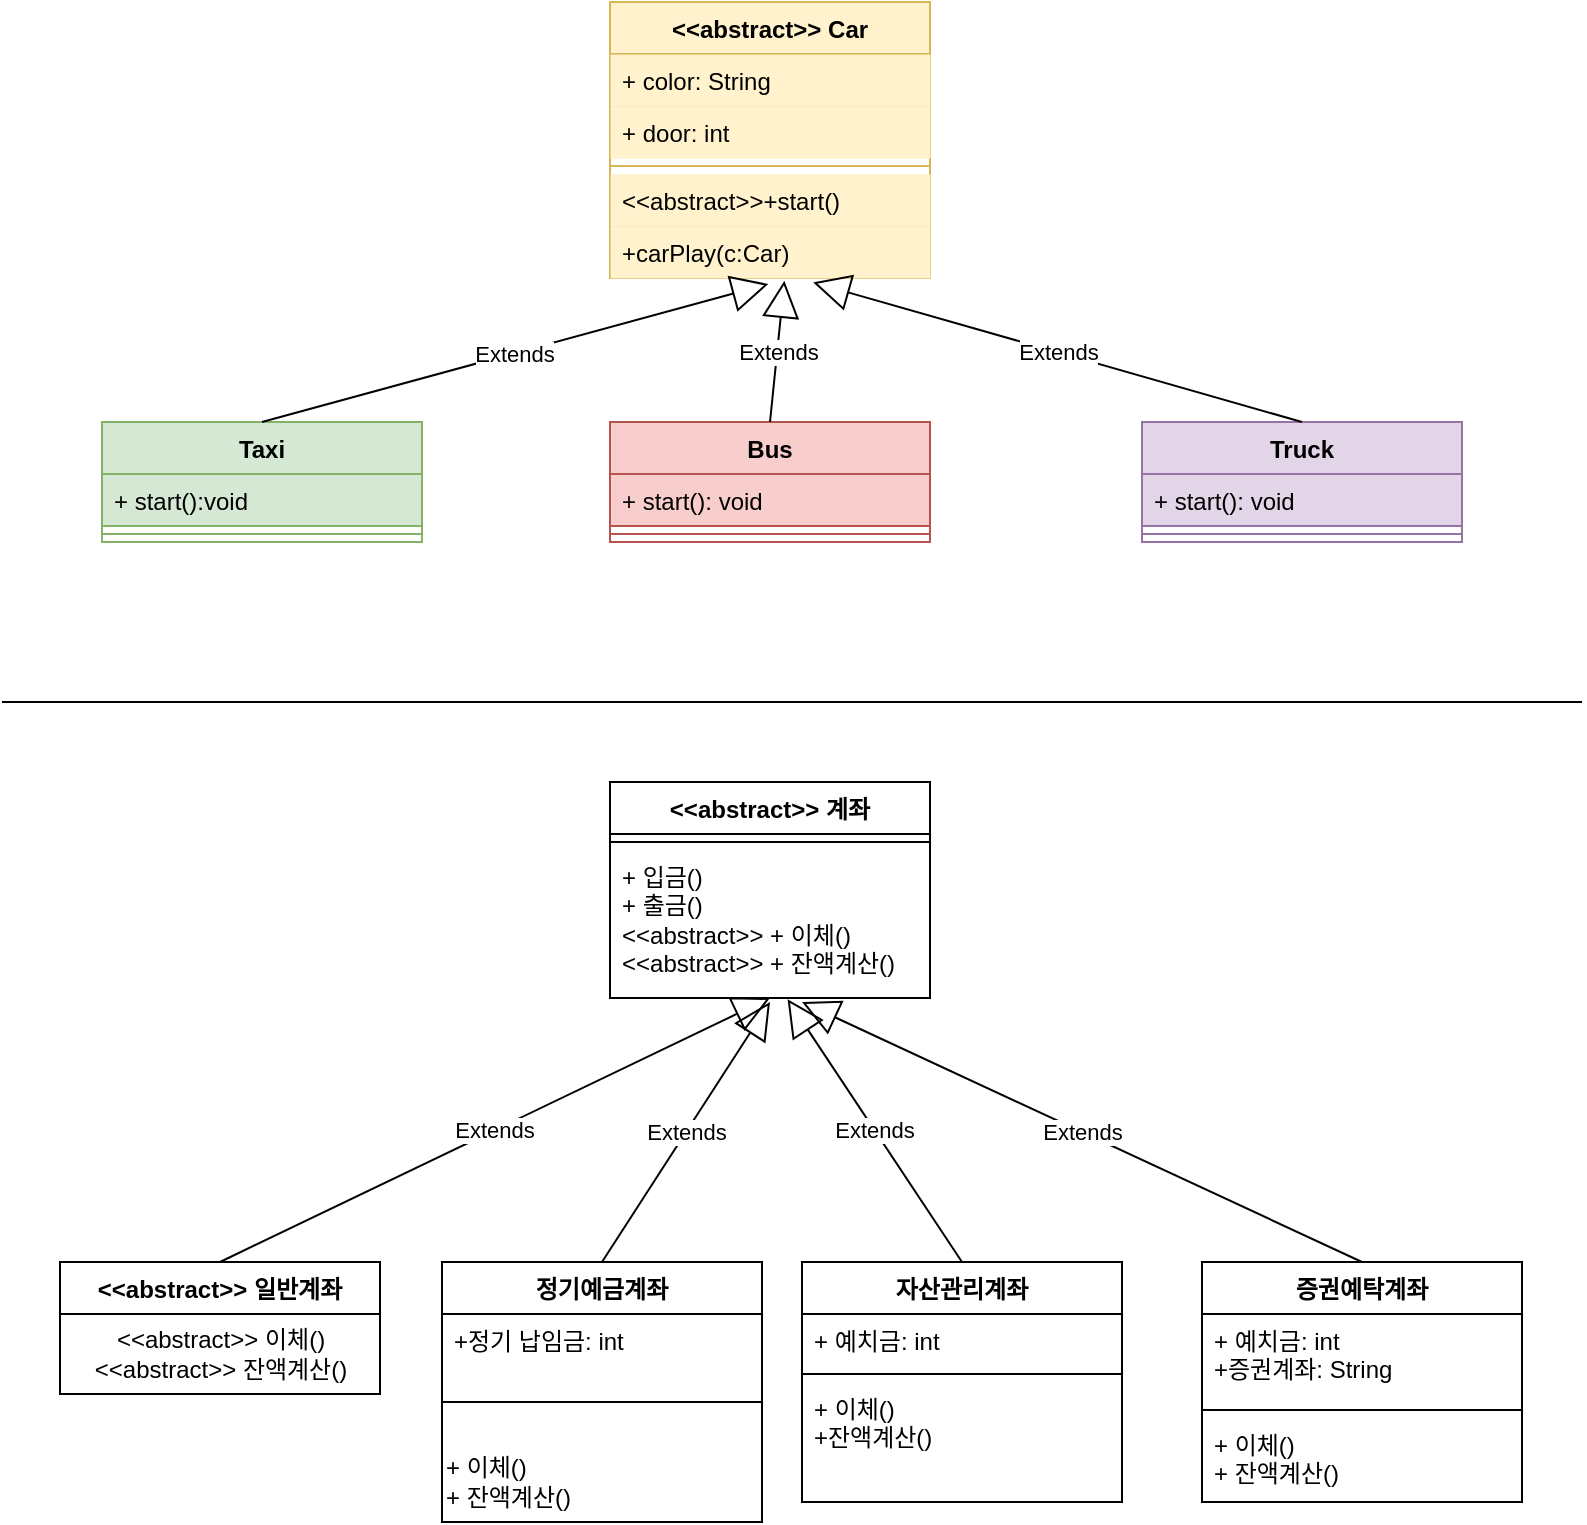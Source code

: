 <mxfile version="24.8.4">
  <diagram name="페이지-1" id="96F42Z4XXSrE65KYv9gz">
    <mxGraphModel dx="1500" dy="796" grid="1" gridSize="10" guides="1" tooltips="1" connect="1" arrows="1" fold="1" page="1" pageScale="1" pageWidth="827" pageHeight="1169" math="0" shadow="0">
      <root>
        <mxCell id="0" />
        <mxCell id="1" parent="0" />
        <mxCell id="-99vGAYTfLDCgA36JUbV-1" value="&amp;lt;&amp;lt;abstract&amp;gt;&amp;gt; Car" style="swimlane;fontStyle=1;align=center;verticalAlign=top;childLayout=stackLayout;horizontal=1;startSize=26;horizontalStack=0;resizeParent=1;resizeParentMax=0;resizeLast=0;collapsible=1;marginBottom=0;whiteSpace=wrap;html=1;fillColor=#fff2cc;strokeColor=#d6b656;" vertex="1" parent="1">
          <mxGeometry x="334" y="40" width="160" height="138" as="geometry" />
        </mxCell>
        <mxCell id="-99vGAYTfLDCgA36JUbV-2" value="+ color: String" style="text;strokeColor=#d6b656;fillColor=#fff2cc;align=left;verticalAlign=top;spacingLeft=4;spacingRight=4;overflow=hidden;rotatable=0;points=[[0,0.5],[1,0.5]];portConstraint=eastwest;whiteSpace=wrap;html=1;strokeWidth=0;" vertex="1" parent="-99vGAYTfLDCgA36JUbV-1">
          <mxGeometry y="26" width="160" height="26" as="geometry" />
        </mxCell>
        <mxCell id="-99vGAYTfLDCgA36JUbV-19" value="+ door: int" style="text;strokeColor=#d6b656;fillColor=#fff2cc;align=left;verticalAlign=top;spacingLeft=4;spacingRight=4;overflow=hidden;rotatable=0;points=[[0,0.5],[1,0.5]];portConstraint=eastwest;whiteSpace=wrap;html=1;strokeWidth=0;" vertex="1" parent="-99vGAYTfLDCgA36JUbV-1">
          <mxGeometry y="52" width="160" height="26" as="geometry" />
        </mxCell>
        <mxCell id="-99vGAYTfLDCgA36JUbV-3" value="" style="line;strokeWidth=1;fillColor=#fff2cc;align=left;verticalAlign=middle;spacingTop=-1;spacingLeft=3;spacingRight=3;rotatable=0;labelPosition=right;points=[];portConstraint=eastwest;strokeColor=#d6b656;" vertex="1" parent="-99vGAYTfLDCgA36JUbV-1">
          <mxGeometry y="78" width="160" height="8" as="geometry" />
        </mxCell>
        <mxCell id="-99vGAYTfLDCgA36JUbV-4" value="&amp;lt;&amp;lt;abstract&amp;gt;&amp;gt;+start()&lt;div&gt;&lt;br&gt;&lt;/div&gt;" style="text;strokeColor=#d6b656;fillColor=#fff2cc;align=left;verticalAlign=top;spacingLeft=4;spacingRight=4;overflow=hidden;rotatable=0;points=[[0,0.5],[1,0.5]];portConstraint=eastwest;whiteSpace=wrap;html=1;strokeWidth=0;" vertex="1" parent="-99vGAYTfLDCgA36JUbV-1">
          <mxGeometry y="86" width="160" height="26" as="geometry" />
        </mxCell>
        <mxCell id="-99vGAYTfLDCgA36JUbV-20" value="&lt;div&gt;+carPlay(c:Car)&lt;/div&gt;" style="text;strokeColor=#d6b656;fillColor=#fff2cc;align=left;verticalAlign=top;spacingLeft=4;spacingRight=4;overflow=hidden;rotatable=0;points=[[0,0.5],[1,0.5]];portConstraint=eastwest;whiteSpace=wrap;html=1;strokeWidth=0;" vertex="1" parent="-99vGAYTfLDCgA36JUbV-1">
          <mxGeometry y="112" width="160" height="26" as="geometry" />
        </mxCell>
        <mxCell id="-99vGAYTfLDCgA36JUbV-6" value="Taxi" style="swimlane;fontStyle=1;align=center;verticalAlign=top;childLayout=stackLayout;horizontal=1;startSize=26;horizontalStack=0;resizeParent=1;resizeParentMax=0;resizeLast=0;collapsible=1;marginBottom=0;whiteSpace=wrap;html=1;fillColor=#d5e8d4;strokeColor=#82b366;" vertex="1" parent="1">
          <mxGeometry x="80" y="250" width="160" height="60" as="geometry" />
        </mxCell>
        <mxCell id="-99vGAYTfLDCgA36JUbV-7" value="+ start():void" style="text;strokeColor=#82b366;fillColor=#d5e8d4;align=left;verticalAlign=top;spacingLeft=4;spacingRight=4;overflow=hidden;rotatable=0;points=[[0,0.5],[1,0.5]];portConstraint=eastwest;whiteSpace=wrap;html=1;" vertex="1" parent="-99vGAYTfLDCgA36JUbV-6">
          <mxGeometry y="26" width="160" height="26" as="geometry" />
        </mxCell>
        <mxCell id="-99vGAYTfLDCgA36JUbV-8" value="" style="line;strokeWidth=1;fillColor=#d5e8d4;align=left;verticalAlign=middle;spacingTop=-1;spacingLeft=3;spacingRight=3;rotatable=0;labelPosition=right;points=[];portConstraint=eastwest;strokeColor=#82b366;" vertex="1" parent="-99vGAYTfLDCgA36JUbV-6">
          <mxGeometry y="52" width="160" height="8" as="geometry" />
        </mxCell>
        <mxCell id="-99vGAYTfLDCgA36JUbV-10" value="Truck" style="swimlane;fontStyle=1;align=center;verticalAlign=top;childLayout=stackLayout;horizontal=1;startSize=26;horizontalStack=0;resizeParent=1;resizeParentMax=0;resizeLast=0;collapsible=1;marginBottom=0;whiteSpace=wrap;html=1;fillColor=#e1d5e7;strokeColor=#9673a6;" vertex="1" parent="1">
          <mxGeometry x="600" y="250" width="160" height="60" as="geometry" />
        </mxCell>
        <mxCell id="-99vGAYTfLDCgA36JUbV-11" value="+ start(): void" style="text;strokeColor=#9673a6;fillColor=#e1d5e7;align=left;verticalAlign=top;spacingLeft=4;spacingRight=4;overflow=hidden;rotatable=0;points=[[0,0.5],[1,0.5]];portConstraint=eastwest;whiteSpace=wrap;html=1;" vertex="1" parent="-99vGAYTfLDCgA36JUbV-10">
          <mxGeometry y="26" width="160" height="26" as="geometry" />
        </mxCell>
        <mxCell id="-99vGAYTfLDCgA36JUbV-12" value="" style="line;strokeWidth=1;fillColor=#e1d5e7;align=left;verticalAlign=middle;spacingTop=-1;spacingLeft=3;spacingRight=3;rotatable=0;labelPosition=right;points=[];portConstraint=eastwest;strokeColor=#9673a6;" vertex="1" parent="-99vGAYTfLDCgA36JUbV-10">
          <mxGeometry y="52" width="160" height="8" as="geometry" />
        </mxCell>
        <mxCell id="-99vGAYTfLDCgA36JUbV-15" value="Bus" style="swimlane;fontStyle=1;align=center;verticalAlign=top;childLayout=stackLayout;horizontal=1;startSize=26;horizontalStack=0;resizeParent=1;resizeParentMax=0;resizeLast=0;collapsible=1;marginBottom=0;whiteSpace=wrap;html=1;fillColor=#f8cecc;strokeColor=#b85450;" vertex="1" parent="1">
          <mxGeometry x="334" y="250" width="160" height="60" as="geometry" />
        </mxCell>
        <mxCell id="-99vGAYTfLDCgA36JUbV-16" value="+ start(): void" style="text;strokeColor=#b85450;fillColor=#f8cecc;align=left;verticalAlign=top;spacingLeft=4;spacingRight=4;overflow=hidden;rotatable=0;points=[[0,0.5],[1,0.5]];portConstraint=eastwest;whiteSpace=wrap;html=1;" vertex="1" parent="-99vGAYTfLDCgA36JUbV-15">
          <mxGeometry y="26" width="160" height="26" as="geometry" />
        </mxCell>
        <mxCell id="-99vGAYTfLDCgA36JUbV-17" value="" style="line;strokeWidth=1;fillColor=#f8cecc;align=left;verticalAlign=middle;spacingTop=-1;spacingLeft=3;spacingRight=3;rotatable=0;labelPosition=right;points=[];portConstraint=eastwest;strokeColor=#b85450;" vertex="1" parent="-99vGAYTfLDCgA36JUbV-15">
          <mxGeometry y="52" width="160" height="8" as="geometry" />
        </mxCell>
        <mxCell id="-99vGAYTfLDCgA36JUbV-21" value="Extends" style="endArrow=block;endSize=16;endFill=0;html=1;rounded=0;exitX=0.5;exitY=0;exitDx=0;exitDy=0;entryX=0.495;entryY=1.115;entryDx=0;entryDy=0;entryPerimeter=0;" edge="1" parent="1" source="-99vGAYTfLDCgA36JUbV-6" target="-99vGAYTfLDCgA36JUbV-20">
          <mxGeometry width="160" relative="1" as="geometry">
            <mxPoint x="130" y="220" as="sourcePoint" />
            <mxPoint x="290" y="220" as="targetPoint" />
          </mxGeometry>
        </mxCell>
        <mxCell id="-99vGAYTfLDCgA36JUbV-22" value="Extends" style="endArrow=block;endSize=16;endFill=0;html=1;rounded=0;exitX=0.5;exitY=0;exitDx=0;exitDy=0;entryX=0.545;entryY=1.054;entryDx=0;entryDy=0;entryPerimeter=0;" edge="1" parent="1" source="-99vGAYTfLDCgA36JUbV-15" target="-99vGAYTfLDCgA36JUbV-20">
          <mxGeometry width="160" relative="1" as="geometry">
            <mxPoint x="290" y="269" as="sourcePoint" />
            <mxPoint x="543" y="200" as="targetPoint" />
          </mxGeometry>
        </mxCell>
        <mxCell id="-99vGAYTfLDCgA36JUbV-23" value="Extends" style="endArrow=block;endSize=16;endFill=0;html=1;rounded=0;exitX=0.5;exitY=0;exitDx=0;exitDy=0;entryX=0.635;entryY=1.085;entryDx=0;entryDy=0;entryPerimeter=0;" edge="1" parent="1" source="-99vGAYTfLDCgA36JUbV-10" target="-99vGAYTfLDCgA36JUbV-20">
          <mxGeometry width="160" relative="1" as="geometry">
            <mxPoint x="600" y="231" as="sourcePoint" />
            <mxPoint x="607" y="160" as="targetPoint" />
          </mxGeometry>
        </mxCell>
        <mxCell id="-99vGAYTfLDCgA36JUbV-30" value="" style="endArrow=none;html=1;edgeStyle=orthogonalEdgeStyle;rounded=0;" edge="1" parent="1">
          <mxGeometry relative="1" as="geometry">
            <mxPoint x="30" y="390" as="sourcePoint" />
            <mxPoint x="820" y="390" as="targetPoint" />
          </mxGeometry>
        </mxCell>
        <mxCell id="-99vGAYTfLDCgA36JUbV-33" value="&amp;lt;&amp;lt;abstract&amp;gt;&amp;gt; 계좌" style="swimlane;fontStyle=1;align=center;verticalAlign=top;childLayout=stackLayout;horizontal=1;startSize=26;horizontalStack=0;resizeParent=1;resizeParentMax=0;resizeLast=0;collapsible=1;marginBottom=0;whiteSpace=wrap;html=1;" vertex="1" parent="1">
          <mxGeometry x="334" y="430" width="160" height="108" as="geometry" />
        </mxCell>
        <mxCell id="-99vGAYTfLDCgA36JUbV-35" value="" style="line;strokeWidth=1;fillColor=none;align=left;verticalAlign=middle;spacingTop=-1;spacingLeft=3;spacingRight=3;rotatable=0;labelPosition=right;points=[];portConstraint=eastwest;strokeColor=inherit;" vertex="1" parent="-99vGAYTfLDCgA36JUbV-33">
          <mxGeometry y="26" width="160" height="8" as="geometry" />
        </mxCell>
        <mxCell id="-99vGAYTfLDCgA36JUbV-34" value="+ 입금()&lt;div&gt;+ 출금()&lt;/div&gt;&lt;div&gt;&amp;lt;&amp;lt;abstract&amp;gt;&amp;gt; + 이체(&lt;span style=&quot;background-color: initial;&quot;&gt;)&lt;/span&gt;&lt;div&gt;&amp;lt;&amp;lt;abstract&amp;gt;&amp;gt; + 잔액계산()&lt;/div&gt;&lt;/div&gt;" style="text;strokeColor=none;fillColor=none;align=left;verticalAlign=top;spacingLeft=4;spacingRight=4;overflow=hidden;rotatable=0;points=[[0,0.5],[1,0.5]];portConstraint=eastwest;whiteSpace=wrap;html=1;" vertex="1" parent="-99vGAYTfLDCgA36JUbV-33">
          <mxGeometry y="34" width="160" height="74" as="geometry" />
        </mxCell>
        <mxCell id="-99vGAYTfLDCgA36JUbV-37" value="&amp;lt;&amp;lt;abstract&amp;gt;&amp;gt; 일반계좌" style="swimlane;fontStyle=1;align=center;verticalAlign=top;childLayout=stackLayout;horizontal=1;startSize=26;horizontalStack=0;resizeParent=1;resizeParentMax=0;resizeLast=0;collapsible=1;marginBottom=0;whiteSpace=wrap;html=1;" vertex="1" parent="1">
          <mxGeometry x="59" y="670" width="160" height="66" as="geometry" />
        </mxCell>
        <mxCell id="-99vGAYTfLDCgA36JUbV-62" value="&amp;lt;&amp;lt;abstract&amp;gt;&amp;gt; 이체()&lt;div&gt;&amp;lt;&amp;lt;abstract&amp;gt;&amp;gt; 잔액계산()&lt;/div&gt;" style="text;html=1;align=center;verticalAlign=middle;resizable=0;points=[];autosize=1;strokeColor=none;fillColor=none;" vertex="1" parent="-99vGAYTfLDCgA36JUbV-37">
          <mxGeometry y="26" width="160" height="40" as="geometry" />
        </mxCell>
        <mxCell id="-99vGAYTfLDCgA36JUbV-40" value="정기예금계좌" style="swimlane;fontStyle=1;align=center;verticalAlign=top;childLayout=stackLayout;horizontal=1;startSize=26;horizontalStack=0;resizeParent=1;resizeParentMax=0;resizeLast=0;collapsible=1;marginBottom=0;whiteSpace=wrap;html=1;" vertex="1" parent="1">
          <mxGeometry x="250" y="670" width="160" height="130" as="geometry" />
        </mxCell>
        <mxCell id="-99vGAYTfLDCgA36JUbV-41" value="+정기 납임금: int" style="text;strokeColor=none;fillColor=none;align=left;verticalAlign=top;spacingLeft=4;spacingRight=4;overflow=hidden;rotatable=0;points=[[0,0.5],[1,0.5]];portConstraint=eastwest;whiteSpace=wrap;html=1;" vertex="1" parent="-99vGAYTfLDCgA36JUbV-40">
          <mxGeometry y="26" width="160" height="24" as="geometry" />
        </mxCell>
        <mxCell id="-99vGAYTfLDCgA36JUbV-42" value="" style="line;strokeWidth=1;fillColor=none;align=left;verticalAlign=middle;spacingTop=-1;spacingLeft=3;spacingRight=3;rotatable=0;labelPosition=right;points=[];portConstraint=eastwest;strokeColor=inherit;" vertex="1" parent="-99vGAYTfLDCgA36JUbV-40">
          <mxGeometry y="50" width="160" height="40" as="geometry" />
        </mxCell>
        <mxCell id="-99vGAYTfLDCgA36JUbV-49" value="+ 이체()&lt;div&gt;+ 잔액계산()&lt;/div&gt;" style="text;html=1;align=left;verticalAlign=middle;resizable=0;points=[];autosize=1;strokeColor=none;fillColor=none;" vertex="1" parent="-99vGAYTfLDCgA36JUbV-40">
          <mxGeometry y="90" width="160" height="40" as="geometry" />
        </mxCell>
        <mxCell id="-99vGAYTfLDCgA36JUbV-50" value="자산관리계좌" style="swimlane;fontStyle=1;align=center;verticalAlign=top;childLayout=stackLayout;horizontal=1;startSize=26;horizontalStack=0;resizeParent=1;resizeParentMax=0;resizeLast=0;collapsible=1;marginBottom=0;whiteSpace=wrap;html=1;" vertex="1" parent="1">
          <mxGeometry x="430" y="670" width="160" height="120" as="geometry" />
        </mxCell>
        <mxCell id="-99vGAYTfLDCgA36JUbV-51" value="+ 예치금: int" style="text;strokeColor=none;fillColor=none;align=left;verticalAlign=top;spacingLeft=4;spacingRight=4;overflow=hidden;rotatable=0;points=[[0,0.5],[1,0.5]];portConstraint=eastwest;whiteSpace=wrap;html=1;" vertex="1" parent="-99vGAYTfLDCgA36JUbV-50">
          <mxGeometry y="26" width="160" height="26" as="geometry" />
        </mxCell>
        <mxCell id="-99vGAYTfLDCgA36JUbV-52" value="" style="line;strokeWidth=1;fillColor=none;align=left;verticalAlign=middle;spacingTop=-1;spacingLeft=3;spacingRight=3;rotatable=0;labelPosition=right;points=[];portConstraint=eastwest;strokeColor=inherit;" vertex="1" parent="-99vGAYTfLDCgA36JUbV-50">
          <mxGeometry y="52" width="160" height="8" as="geometry" />
        </mxCell>
        <mxCell id="-99vGAYTfLDCgA36JUbV-53" value="+ 이체()&lt;div&gt;+잔액계산()&lt;/div&gt;" style="text;strokeColor=none;fillColor=none;align=left;verticalAlign=top;spacingLeft=4;spacingRight=4;overflow=hidden;rotatable=0;points=[[0,0.5],[1,0.5]];portConstraint=eastwest;whiteSpace=wrap;html=1;" vertex="1" parent="-99vGAYTfLDCgA36JUbV-50">
          <mxGeometry y="60" width="160" height="60" as="geometry" />
        </mxCell>
        <mxCell id="-99vGAYTfLDCgA36JUbV-54" value="증권예탁계좌" style="swimlane;fontStyle=1;align=center;verticalAlign=top;childLayout=stackLayout;horizontal=1;startSize=26;horizontalStack=0;resizeParent=1;resizeParentMax=0;resizeLast=0;collapsible=1;marginBottom=0;whiteSpace=wrap;html=1;" vertex="1" parent="1">
          <mxGeometry x="630" y="670" width="160" height="120" as="geometry" />
        </mxCell>
        <mxCell id="-99vGAYTfLDCgA36JUbV-55" value="+ 예치금: int&lt;div&gt;+증권계좌: String&lt;/div&gt;" style="text;strokeColor=none;fillColor=none;align=left;verticalAlign=top;spacingLeft=4;spacingRight=4;overflow=hidden;rotatable=0;points=[[0,0.5],[1,0.5]];portConstraint=eastwest;whiteSpace=wrap;html=1;" vertex="1" parent="-99vGAYTfLDCgA36JUbV-54">
          <mxGeometry y="26" width="160" height="44" as="geometry" />
        </mxCell>
        <mxCell id="-99vGAYTfLDCgA36JUbV-56" value="" style="line;strokeWidth=1;fillColor=none;align=left;verticalAlign=middle;spacingTop=-1;spacingLeft=3;spacingRight=3;rotatable=0;labelPosition=right;points=[];portConstraint=eastwest;strokeColor=inherit;" vertex="1" parent="-99vGAYTfLDCgA36JUbV-54">
          <mxGeometry y="70" width="160" height="8" as="geometry" />
        </mxCell>
        <mxCell id="-99vGAYTfLDCgA36JUbV-57" value="+ 이체()&lt;div&gt;+ 잔액계산()&lt;/div&gt;" style="text;strokeColor=none;fillColor=none;align=left;verticalAlign=top;spacingLeft=4;spacingRight=4;overflow=hidden;rotatable=0;points=[[0,0.5],[1,0.5]];portConstraint=eastwest;whiteSpace=wrap;html=1;" vertex="1" parent="-99vGAYTfLDCgA36JUbV-54">
          <mxGeometry y="78" width="160" height="42" as="geometry" />
        </mxCell>
        <mxCell id="-99vGAYTfLDCgA36JUbV-58" value="Extends" style="endArrow=block;endSize=16;endFill=0;html=1;rounded=0;exitX=0.5;exitY=0;exitDx=0;exitDy=0;entryX=0.5;entryY=1;entryDx=0;entryDy=0;" edge="1" parent="1" source="-99vGAYTfLDCgA36JUbV-37" target="-99vGAYTfLDCgA36JUbV-33">
          <mxGeometry width="160" relative="1" as="geometry">
            <mxPoint x="330" y="570" as="sourcePoint" />
            <mxPoint x="490" y="570" as="targetPoint" />
          </mxGeometry>
        </mxCell>
        <mxCell id="-99vGAYTfLDCgA36JUbV-59" value="Extends" style="endArrow=block;endSize=16;endFill=0;html=1;rounded=0;exitX=0.5;exitY=0;exitDx=0;exitDy=0;" edge="1" parent="1" source="-99vGAYTfLDCgA36JUbV-40">
          <mxGeometry width="160" relative="1" as="geometry">
            <mxPoint x="150" y="600" as="sourcePoint" />
            <mxPoint x="414" y="540" as="targetPoint" />
          </mxGeometry>
        </mxCell>
        <mxCell id="-99vGAYTfLDCgA36JUbV-60" value="Extends" style="endArrow=block;endSize=16;endFill=0;html=1;rounded=0;exitX=0.5;exitY=0;exitDx=0;exitDy=0;entryX=0.555;entryY=1.008;entryDx=0;entryDy=0;entryPerimeter=0;" edge="1" parent="1" source="-99vGAYTfLDCgA36JUbV-50" target="-99vGAYTfLDCgA36JUbV-34">
          <mxGeometry width="160" relative="1" as="geometry">
            <mxPoint x="160" y="610" as="sourcePoint" />
            <mxPoint x="434" y="558" as="targetPoint" />
          </mxGeometry>
        </mxCell>
        <mxCell id="-99vGAYTfLDCgA36JUbV-61" value="Extends" style="endArrow=block;endSize=16;endFill=0;html=1;rounded=0;exitX=0.5;exitY=0;exitDx=0;exitDy=0;" edge="1" parent="1" source="-99vGAYTfLDCgA36JUbV-54">
          <mxGeometry width="160" relative="1" as="geometry">
            <mxPoint x="170" y="620" as="sourcePoint" />
            <mxPoint x="430" y="540" as="targetPoint" />
          </mxGeometry>
        </mxCell>
      </root>
    </mxGraphModel>
  </diagram>
</mxfile>

